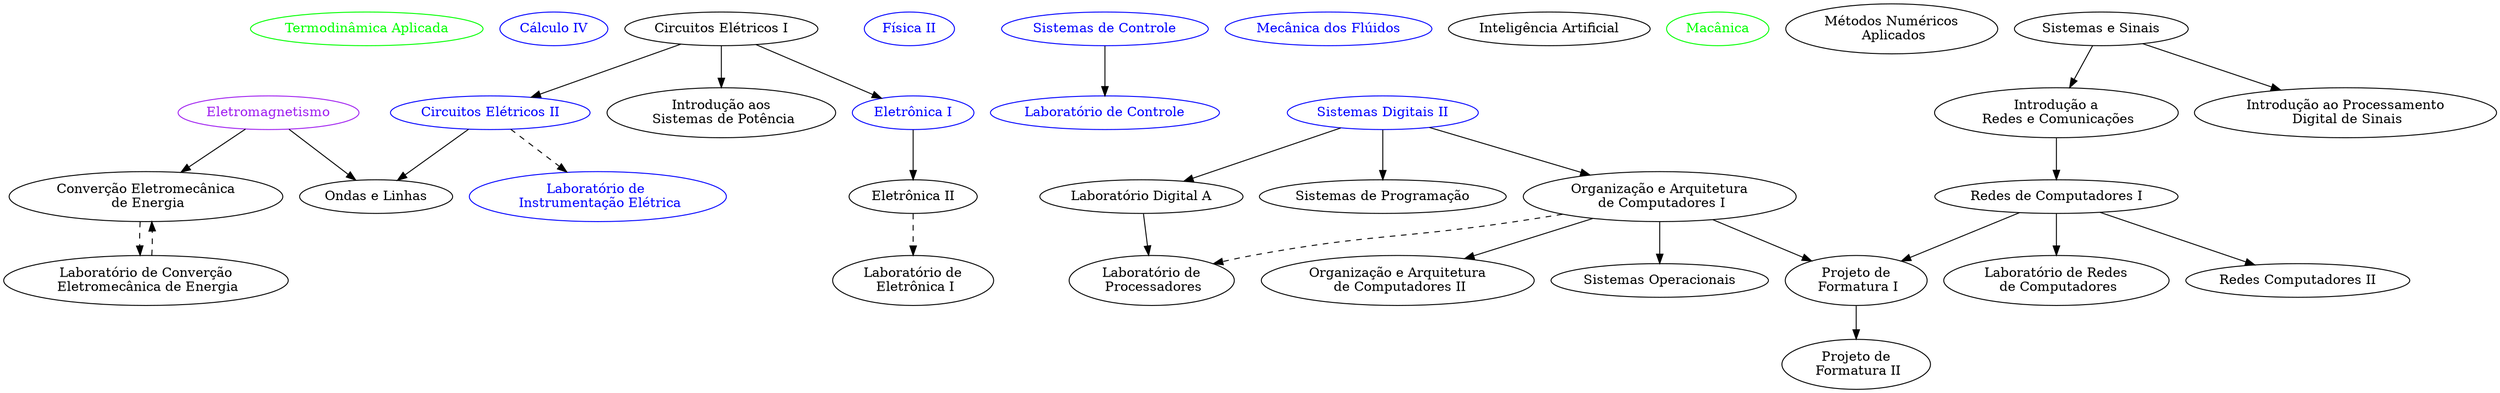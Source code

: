 digraph g {
	# 2021/02
  PME3344 [label="Termodinâmica Aplicada", color="green", fontcolor="green"];
	MAT2456 [label="Cálculo IV", color="blue", fontcolor="blue"];
	PSI3213 [label="Circuitos Elétricos II", color="blue", fontcolor="blue"];
	PSI3214 [label="Laboratório de \n Instrumentação Elétrica", color="blue", fontcolor="blue"];
	4323102 [label="Física II", color="blue", fontcolor="blue"];
	PTC3313 [label="Sistemas de Controle", color="blue", fontcolor="blue"];
  PME3332 [label="Mecânica dos Flúidos", color="blue", fontcolor="blue"];
	PCS3438 [label="Inteligência Artificial"];
	PME3100 [label="Macânica", color="green", fontcolor="green"];
	
	
	# 2022/01
	MAP3121 [label="Métodos Numéricos\n Aplicados"];


	# 2021/01
	PSI3211 [label="Circuitos Elétricos I"];
	PTC3213 [label="Eletromagnetismo", color="purple", fontcolor="purple"];
	PCS3225 [label="Sistemas Digitais II", color="blue", fontcolor="blue"];
	
	
	# 2022/01
	PEA3301 [label="Introdução aos\n Sistemas de Potência"];
	PCS3412 [label="Organização e Arquitetura\n de Computadores I"];
	PCS3335 [label="Laboratório Digital A"];
	PSI3321 [label="Eletrônica I", color="blue", fontcolor="blue"];
	PTC3307 [label="Sistemas e Sinais"];
	PEA3306 [label="Converção Eletromecânica\n de Energia"];
	PEA3311 [label="Laboratório de Converção\n Eletromecânica de Energia"];
	
	
	# 2022/02
	PSI3322 [label="Eletrônica II"];
	PSI3323 [label="Laboratório de\n Eletrônica I"];
	PTC3312 [label="Laboratório de Controle", color="blue", fontcolor="blue"];
	PTC3314 [label="Ondas e Linhas"];
	PTC3361 [label="Introdução ao Processamento\n Digital de Sinais"];
	PTC3360 [label="Introdução a\n Redes e Comunicações"];
	PCS3422 [label="Organização e Arquitetura\n de Computadores II"];
	PCS3446 [label="Sistemas Operacionais"];
	
	
	# 2023/01
	PCS3216 [label="Sistemas de Programação"];
	PCS3432 [label="Laboratório de\n Processadores"];
	PCS3414 [label="Redes de Computadores I"];
	PCS3434 [label="Laboratório de Redes\n de Computadores"];
	PCS3550 [label="Projeto de\n Formatura I"];
	#M1 [label="Módulo I"];
	#M2 [label="Módulo II"];
	#M3 [label="Módulo III"];
	#PCS3567 [label="Estágio Supervisionado"];
	
	
	# 2023/02
	PCS3424 [label="Redes Computadores II"];
	PCS3560 [label="Projeto de\n Formatura II"];
	#M4 [label="Módulo IV"];
	#M5 [label="Módulo V"];
	#M6 [label="Módulo VI"];
	#PCS3577 [label="Estágio Supervisionado II"];
	
	
	
	PSI3211 -> {PSI3213};
	PSI3213 -> PSI3214 [style="dashed"];
	
	PCS3225 -> PCS3412;
	PCS3225 -> PCS3335;
	PSI3211 -> PSI3321;
	PTC3213 -> PEA3306;
	PEA3311 -> PEA3306 [style="dashed"];
	PEA3306 -> PEA3311 [style="dashed"];
	
	PSI3211 -> PEA3301;
	PSI3321 -> PSI3322;
	PSI3322 -> PSI3323[style="dashed"];
	PTC3313 -> PTC3312;
	{PSI3213, PTC3213} -> PTC3314;
	PTC3307 -> PTC3361;
	PTC3307 -> PTC3360;
	PCS3412 -> PCS3422;
	PCS3412 -> PCS3446;
	
	PCS3225 -> PCS3216;
	PCS3335 -> PCS3432;
	PCS3412 -> PCS3432 [style="dashed"];
	PTC3360 -> PCS3414;
	PCS3414 -> PCS3434;
	{PCS3414, PCS3412} -> PCS3550;
	
	PCS3414 -> PCS3424;
	PCS3550 -> PCS3560;
}

